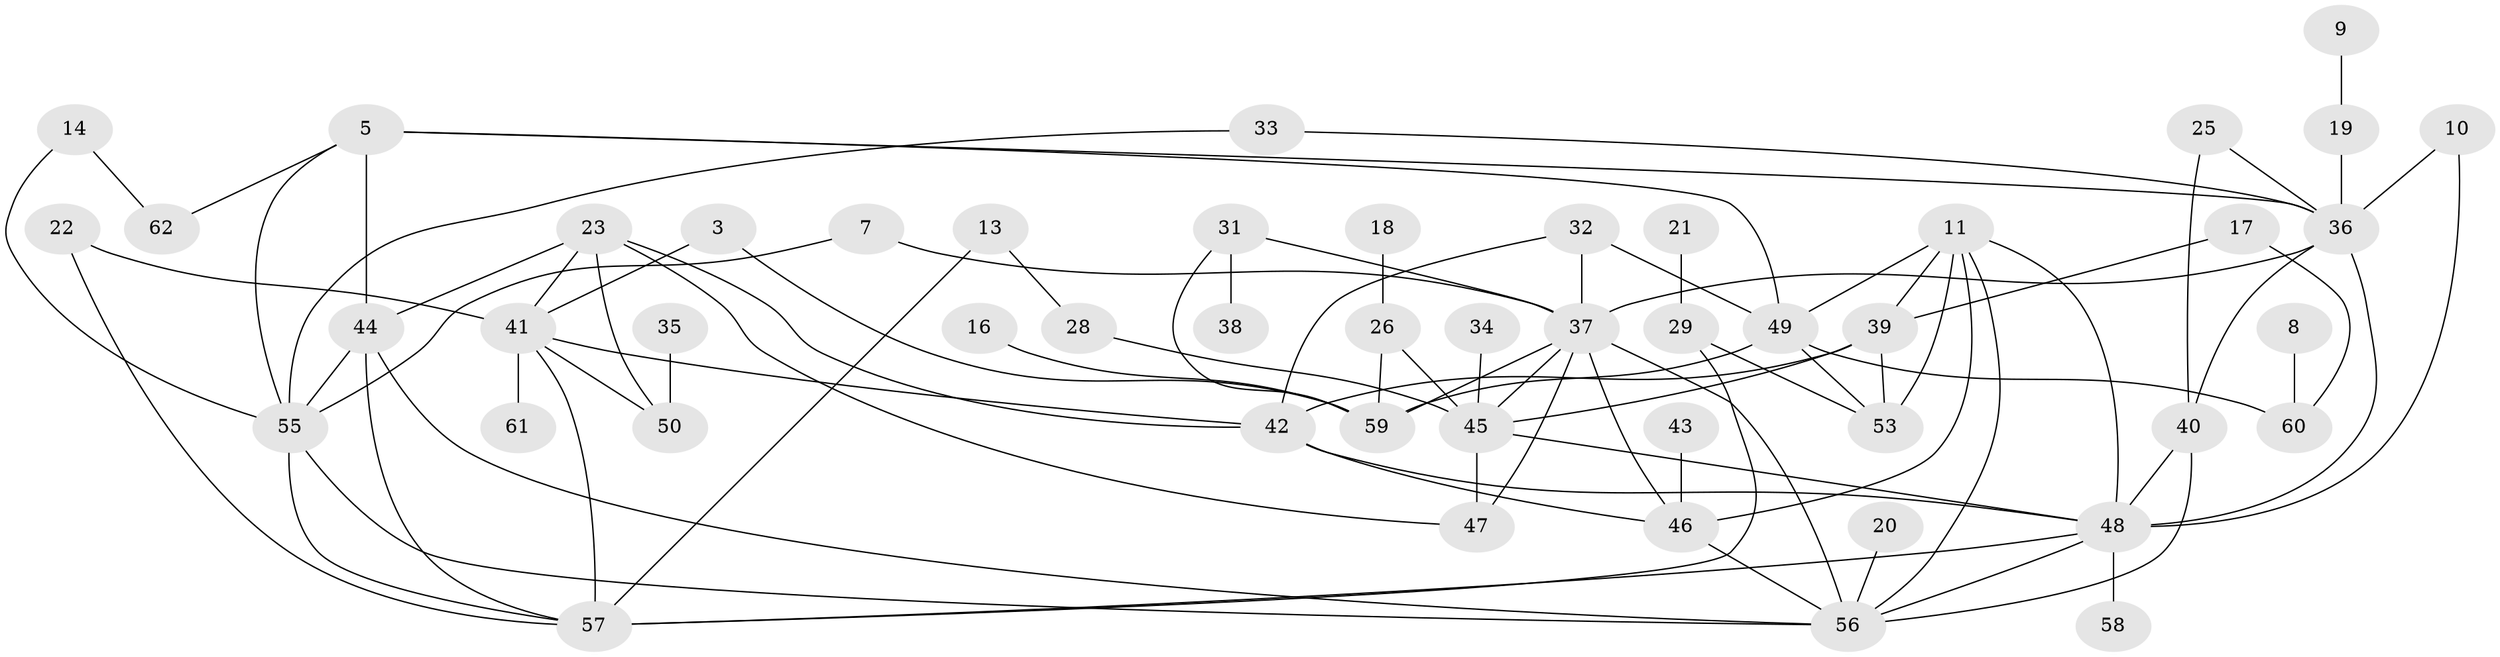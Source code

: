 // original degree distribution, {2: 0.27419354838709675, 4: 0.14516129032258066, 0: 0.08870967741935484, 6: 0.056451612903225805, 1: 0.21774193548387097, 5: 0.056451612903225805, 3: 0.16129032258064516}
// Generated by graph-tools (version 1.1) at 2025/25/03/09/25 03:25:22]
// undirected, 50 vertices, 88 edges
graph export_dot {
graph [start="1"]
  node [color=gray90,style=filled];
  3;
  5;
  7;
  8;
  9;
  10;
  11;
  13;
  14;
  16;
  17;
  18;
  19;
  20;
  21;
  22;
  23;
  25;
  26;
  28;
  29;
  31;
  32;
  33;
  34;
  35;
  36;
  37;
  38;
  39;
  40;
  41;
  42;
  43;
  44;
  45;
  46;
  47;
  48;
  49;
  50;
  53;
  55;
  56;
  57;
  58;
  59;
  60;
  61;
  62;
  3 -- 41 [weight=1.0];
  3 -- 59 [weight=1.0];
  5 -- 36 [weight=1.0];
  5 -- 44 [weight=1.0];
  5 -- 49 [weight=1.0];
  5 -- 55 [weight=1.0];
  5 -- 62 [weight=1.0];
  7 -- 37 [weight=1.0];
  7 -- 55 [weight=1.0];
  8 -- 60 [weight=1.0];
  9 -- 19 [weight=1.0];
  10 -- 36 [weight=1.0];
  10 -- 48 [weight=1.0];
  11 -- 39 [weight=1.0];
  11 -- 46 [weight=1.0];
  11 -- 48 [weight=1.0];
  11 -- 49 [weight=2.0];
  11 -- 53 [weight=1.0];
  11 -- 56 [weight=1.0];
  13 -- 28 [weight=1.0];
  13 -- 57 [weight=1.0];
  14 -- 55 [weight=1.0];
  14 -- 62 [weight=1.0];
  16 -- 59 [weight=1.0];
  17 -- 39 [weight=1.0];
  17 -- 60 [weight=1.0];
  18 -- 26 [weight=1.0];
  19 -- 36 [weight=1.0];
  20 -- 56 [weight=1.0];
  21 -- 29 [weight=1.0];
  22 -- 41 [weight=1.0];
  22 -- 57 [weight=1.0];
  23 -- 41 [weight=1.0];
  23 -- 42 [weight=1.0];
  23 -- 44 [weight=1.0];
  23 -- 47 [weight=1.0];
  23 -- 50 [weight=1.0];
  25 -- 36 [weight=1.0];
  25 -- 40 [weight=1.0];
  26 -- 45 [weight=1.0];
  26 -- 59 [weight=1.0];
  28 -- 45 [weight=1.0];
  29 -- 53 [weight=1.0];
  29 -- 57 [weight=1.0];
  31 -- 37 [weight=1.0];
  31 -- 38 [weight=1.0];
  31 -- 59 [weight=1.0];
  32 -- 37 [weight=1.0];
  32 -- 42 [weight=1.0];
  32 -- 49 [weight=1.0];
  33 -- 36 [weight=1.0];
  33 -- 55 [weight=1.0];
  34 -- 45 [weight=1.0];
  35 -- 50 [weight=1.0];
  36 -- 37 [weight=1.0];
  36 -- 40 [weight=1.0];
  36 -- 48 [weight=1.0];
  37 -- 45 [weight=1.0];
  37 -- 46 [weight=1.0];
  37 -- 47 [weight=1.0];
  37 -- 56 [weight=1.0];
  37 -- 59 [weight=1.0];
  39 -- 42 [weight=1.0];
  39 -- 45 [weight=2.0];
  39 -- 53 [weight=1.0];
  40 -- 48 [weight=1.0];
  40 -- 56 [weight=1.0];
  41 -- 42 [weight=1.0];
  41 -- 50 [weight=1.0];
  41 -- 57 [weight=1.0];
  41 -- 61 [weight=1.0];
  42 -- 46 [weight=1.0];
  42 -- 48 [weight=1.0];
  43 -- 46 [weight=1.0];
  44 -- 55 [weight=1.0];
  44 -- 56 [weight=1.0];
  44 -- 57 [weight=1.0];
  45 -- 47 [weight=1.0];
  45 -- 48 [weight=1.0];
  46 -- 56 [weight=1.0];
  48 -- 56 [weight=1.0];
  48 -- 57 [weight=1.0];
  48 -- 58 [weight=1.0];
  49 -- 53 [weight=1.0];
  49 -- 59 [weight=1.0];
  49 -- 60 [weight=1.0];
  55 -- 56 [weight=1.0];
  55 -- 57 [weight=1.0];
}
